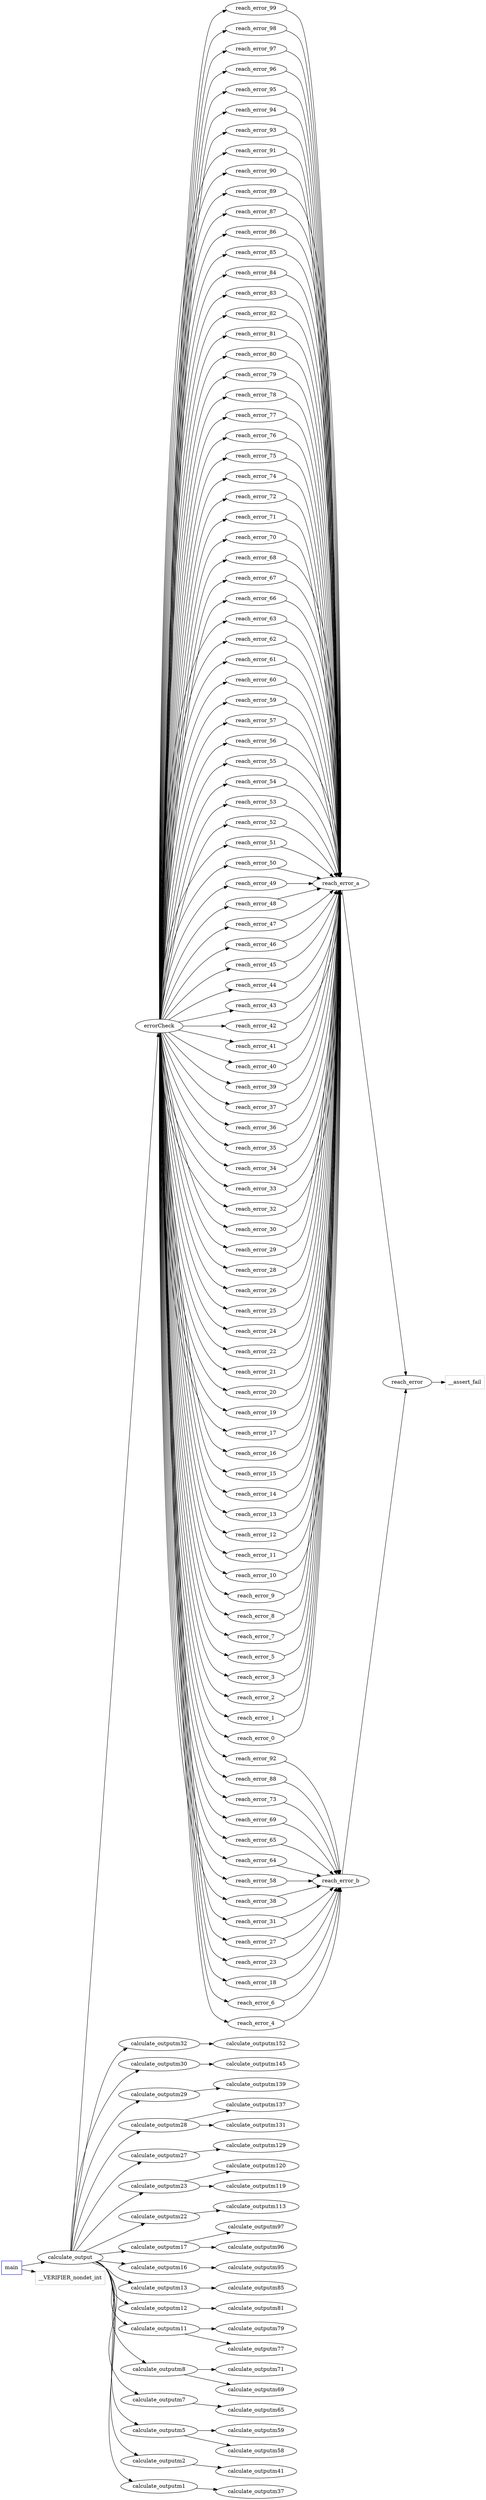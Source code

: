 digraph functioncalls {
rankdir=LR;

main [shape="box", color=blue];
errorCheck [label="errorCheck", ];
calculate_output -> errorCheck;
calculate_outputm32 [label="calculate_outputm32", ];
calculate_output -> calculate_outputm32;
calculate_outputm30 [label="calculate_outputm30", ];
calculate_output -> calculate_outputm30;
calculate_outputm29 [label="calculate_outputm29", ];
calculate_output -> calculate_outputm29;
calculate_outputm28 [label="calculate_outputm28", ];
calculate_output -> calculate_outputm28;
calculate_outputm27 [label="calculate_outputm27", ];
calculate_output -> calculate_outputm27;
calculate_outputm23 [label="calculate_outputm23", ];
calculate_output -> calculate_outputm23;
calculate_outputm22 [label="calculate_outputm22", ];
calculate_output -> calculate_outputm22;
calculate_outputm17 [label="calculate_outputm17", ];
calculate_output -> calculate_outputm17;
calculate_outputm16 [label="calculate_outputm16", ];
calculate_output -> calculate_outputm16;
calculate_outputm13 [label="calculate_outputm13", ];
calculate_output -> calculate_outputm13;
calculate_outputm12 [label="calculate_outputm12", ];
calculate_output -> calculate_outputm12;
calculate_outputm11 [label="calculate_outputm11", ];
calculate_output -> calculate_outputm11;
calculate_outputm8 [label="calculate_outputm8", ];
calculate_output -> calculate_outputm8;
calculate_outputm7 [label="calculate_outputm7", ];
calculate_output -> calculate_outputm7;
calculate_outputm5 [label="calculate_outputm5", ];
calculate_output -> calculate_outputm5;
calculate_outputm2 [label="calculate_outputm2", ];
calculate_output -> calculate_outputm2;
calculate_outputm1 [label="calculate_outputm1", ];
calculate_output -> calculate_outputm1;
calculate_outputm37 [label="calculate_outputm37", ];
calculate_outputm1 -> calculate_outputm37;
calculate_outputm79 [label="calculate_outputm79", ];
calculate_outputm11 -> calculate_outputm79;
calculate_outputm77 [label="calculate_outputm77", ];
calculate_outputm11 -> calculate_outputm77;
calculate_outputm81 [label="calculate_outputm81", ];
calculate_outputm12 -> calculate_outputm81;
calculate_outputm85 [label="calculate_outputm85", ];
calculate_outputm13 -> calculate_outputm85;
calculate_outputm95 [label="calculate_outputm95", ];
calculate_outputm16 -> calculate_outputm95;
calculate_outputm97 [label="calculate_outputm97", ];
calculate_outputm17 -> calculate_outputm97;
calculate_outputm96 [label="calculate_outputm96", ];
calculate_outputm17 -> calculate_outputm96;
calculate_outputm41 [label="calculate_outputm41", ];
calculate_outputm2 -> calculate_outputm41;
calculate_outputm113 [label="calculate_outputm113", ];
calculate_outputm22 -> calculate_outputm113;
calculate_outputm120 [label="calculate_outputm120", ];
calculate_outputm23 -> calculate_outputm120;
calculate_outputm119 [label="calculate_outputm119", ];
calculate_outputm23 -> calculate_outputm119;
calculate_outputm129 [label="calculate_outputm129", ];
calculate_outputm27 -> calculate_outputm129;
calculate_outputm137 [label="calculate_outputm137", ];
calculate_outputm28 -> calculate_outputm137;
calculate_outputm131 [label="calculate_outputm131", ];
calculate_outputm28 -> calculate_outputm131;
calculate_outputm139 [label="calculate_outputm139", ];
calculate_outputm29 -> calculate_outputm139;
calculate_outputm145 [label="calculate_outputm145", ];
calculate_outputm30 -> calculate_outputm145;
calculate_outputm152 [label="calculate_outputm152", ];
calculate_outputm32 -> calculate_outputm152;
calculate_outputm59 [label="calculate_outputm59", ];
calculate_outputm5 -> calculate_outputm59;
calculate_outputm58 [label="calculate_outputm58", ];
calculate_outputm5 -> calculate_outputm58;
calculate_outputm65 [label="calculate_outputm65", ];
calculate_outputm7 -> calculate_outputm65;
calculate_outputm71 [label="calculate_outputm71", ];
calculate_outputm8 -> calculate_outputm71;
calculate_outputm69 [label="calculate_outputm69", ];
calculate_outputm8 -> calculate_outputm69;
reach_error_99 [label="reach_error_99", ];
errorCheck -> reach_error_99;
reach_error_98 [label="reach_error_98", ];
errorCheck -> reach_error_98;
reach_error_97 [label="reach_error_97", ];
errorCheck -> reach_error_97;
reach_error_96 [label="reach_error_96", ];
errorCheck -> reach_error_96;
reach_error_95 [label="reach_error_95", ];
errorCheck -> reach_error_95;
reach_error_94 [label="reach_error_94", ];
errorCheck -> reach_error_94;
reach_error_93 [label="reach_error_93", ];
errorCheck -> reach_error_93;
reach_error_92 [label="reach_error_92", ];
errorCheck -> reach_error_92;
reach_error_91 [label="reach_error_91", ];
errorCheck -> reach_error_91;
reach_error_90 [label="reach_error_90", ];
errorCheck -> reach_error_90;
reach_error_89 [label="reach_error_89", ];
errorCheck -> reach_error_89;
reach_error_88 [label="reach_error_88", ];
errorCheck -> reach_error_88;
reach_error_87 [label="reach_error_87", ];
errorCheck -> reach_error_87;
reach_error_86 [label="reach_error_86", ];
errorCheck -> reach_error_86;
reach_error_85 [label="reach_error_85", ];
errorCheck -> reach_error_85;
reach_error_84 [label="reach_error_84", ];
errorCheck -> reach_error_84;
reach_error_83 [label="reach_error_83", ];
errorCheck -> reach_error_83;
reach_error_82 [label="reach_error_82", ];
errorCheck -> reach_error_82;
reach_error_81 [label="reach_error_81", ];
errorCheck -> reach_error_81;
reach_error_80 [label="reach_error_80", ];
errorCheck -> reach_error_80;
reach_error_79 [label="reach_error_79", ];
errorCheck -> reach_error_79;
reach_error_78 [label="reach_error_78", ];
errorCheck -> reach_error_78;
reach_error_77 [label="reach_error_77", ];
errorCheck -> reach_error_77;
reach_error_76 [label="reach_error_76", ];
errorCheck -> reach_error_76;
reach_error_75 [label="reach_error_75", ];
errorCheck -> reach_error_75;
reach_error_74 [label="reach_error_74", ];
errorCheck -> reach_error_74;
reach_error_73 [label="reach_error_73", ];
errorCheck -> reach_error_73;
reach_error_72 [label="reach_error_72", ];
errorCheck -> reach_error_72;
reach_error_71 [label="reach_error_71", ];
errorCheck -> reach_error_71;
reach_error_70 [label="reach_error_70", ];
errorCheck -> reach_error_70;
reach_error_69 [label="reach_error_69", ];
errorCheck -> reach_error_69;
reach_error_68 [label="reach_error_68", ];
errorCheck -> reach_error_68;
reach_error_67 [label="reach_error_67", ];
errorCheck -> reach_error_67;
reach_error_66 [label="reach_error_66", ];
errorCheck -> reach_error_66;
reach_error_65 [label="reach_error_65", ];
errorCheck -> reach_error_65;
reach_error_64 [label="reach_error_64", ];
errorCheck -> reach_error_64;
reach_error_63 [label="reach_error_63", ];
errorCheck -> reach_error_63;
reach_error_62 [label="reach_error_62", ];
errorCheck -> reach_error_62;
reach_error_61 [label="reach_error_61", ];
errorCheck -> reach_error_61;
reach_error_60 [label="reach_error_60", ];
errorCheck -> reach_error_60;
reach_error_59 [label="reach_error_59", ];
errorCheck -> reach_error_59;
reach_error_58 [label="reach_error_58", ];
errorCheck -> reach_error_58;
reach_error_57 [label="reach_error_57", ];
errorCheck -> reach_error_57;
reach_error_56 [label="reach_error_56", ];
errorCheck -> reach_error_56;
reach_error_55 [label="reach_error_55", ];
errorCheck -> reach_error_55;
reach_error_54 [label="reach_error_54", ];
errorCheck -> reach_error_54;
reach_error_53 [label="reach_error_53", ];
errorCheck -> reach_error_53;
reach_error_52 [label="reach_error_52", ];
errorCheck -> reach_error_52;
reach_error_51 [label="reach_error_51", ];
errorCheck -> reach_error_51;
reach_error_50 [label="reach_error_50", ];
errorCheck -> reach_error_50;
reach_error_49 [label="reach_error_49", ];
errorCheck -> reach_error_49;
reach_error_48 [label="reach_error_48", ];
errorCheck -> reach_error_48;
reach_error_47 [label="reach_error_47", ];
errorCheck -> reach_error_47;
reach_error_46 [label="reach_error_46", ];
errorCheck -> reach_error_46;
reach_error_45 [label="reach_error_45", ];
errorCheck -> reach_error_45;
reach_error_44 [label="reach_error_44", ];
errorCheck -> reach_error_44;
reach_error_43 [label="reach_error_43", ];
errorCheck -> reach_error_43;
reach_error_42 [label="reach_error_42", ];
errorCheck -> reach_error_42;
reach_error_41 [label="reach_error_41", ];
errorCheck -> reach_error_41;
reach_error_40 [label="reach_error_40", ];
errorCheck -> reach_error_40;
reach_error_39 [label="reach_error_39", ];
errorCheck -> reach_error_39;
reach_error_38 [label="reach_error_38", ];
errorCheck -> reach_error_38;
reach_error_37 [label="reach_error_37", ];
errorCheck -> reach_error_37;
reach_error_36 [label="reach_error_36", ];
errorCheck -> reach_error_36;
reach_error_35 [label="reach_error_35", ];
errorCheck -> reach_error_35;
reach_error_34 [label="reach_error_34", ];
errorCheck -> reach_error_34;
reach_error_33 [label="reach_error_33", ];
errorCheck -> reach_error_33;
reach_error_32 [label="reach_error_32", ];
errorCheck -> reach_error_32;
reach_error_31 [label="reach_error_31", ];
errorCheck -> reach_error_31;
reach_error_30 [label="reach_error_30", ];
errorCheck -> reach_error_30;
reach_error_29 [label="reach_error_29", ];
errorCheck -> reach_error_29;
reach_error_28 [label="reach_error_28", ];
errorCheck -> reach_error_28;
reach_error_27 [label="reach_error_27", ];
errorCheck -> reach_error_27;
reach_error_26 [label="reach_error_26", ];
errorCheck -> reach_error_26;
reach_error_25 [label="reach_error_25", ];
errorCheck -> reach_error_25;
reach_error_24 [label="reach_error_24", ];
errorCheck -> reach_error_24;
reach_error_23 [label="reach_error_23", ];
errorCheck -> reach_error_23;
reach_error_22 [label="reach_error_22", ];
errorCheck -> reach_error_22;
reach_error_21 [label="reach_error_21", ];
errorCheck -> reach_error_21;
reach_error_20 [label="reach_error_20", ];
errorCheck -> reach_error_20;
reach_error_19 [label="reach_error_19", ];
errorCheck -> reach_error_19;
reach_error_18 [label="reach_error_18", ];
errorCheck -> reach_error_18;
reach_error_17 [label="reach_error_17", ];
errorCheck -> reach_error_17;
reach_error_16 [label="reach_error_16", ];
errorCheck -> reach_error_16;
reach_error_15 [label="reach_error_15", ];
errorCheck -> reach_error_15;
reach_error_14 [label="reach_error_14", ];
errorCheck -> reach_error_14;
reach_error_13 [label="reach_error_13", ];
errorCheck -> reach_error_13;
reach_error_12 [label="reach_error_12", ];
errorCheck -> reach_error_12;
reach_error_11 [label="reach_error_11", ];
errorCheck -> reach_error_11;
reach_error_10 [label="reach_error_10", ];
errorCheck -> reach_error_10;
reach_error_9 [label="reach_error_9", ];
errorCheck -> reach_error_9;
reach_error_8 [label="reach_error_8", ];
errorCheck -> reach_error_8;
reach_error_7 [label="reach_error_7", ];
errorCheck -> reach_error_7;
reach_error_6 [label="reach_error_6", ];
errorCheck -> reach_error_6;
reach_error_5 [label="reach_error_5", ];
errorCheck -> reach_error_5;
reach_error_4 [label="reach_error_4", ];
errorCheck -> reach_error_4;
reach_error_3 [label="reach_error_3", ];
errorCheck -> reach_error_3;
reach_error_2 [label="reach_error_2", ];
errorCheck -> reach_error_2;
reach_error_1 [label="reach_error_1", ];
errorCheck -> reach_error_1;
reach_error_0 [label="reach_error_0", ];
errorCheck -> reach_error_0;
__VERIFIER_nondet_int [label="__VERIFIER_nondet_int", shape="box", color=grey];
main -> __VERIFIER_nondet_int;
calculate_output [label="calculate_output", ];
main -> calculate_output;
__assert_fail [label="__assert_fail", shape="box", color=grey];
reach_error -> __assert_fail;
reach_error_a [label="reach_error_a", ];
reach_error_0 -> reach_error_a;
reach_error_1 -> reach_error_a;
reach_error_10 -> reach_error_a;
reach_error_11 -> reach_error_a;
reach_error_12 -> reach_error_a;
reach_error_13 -> reach_error_a;
reach_error_14 -> reach_error_a;
reach_error_15 -> reach_error_a;
reach_error_16 -> reach_error_a;
reach_error_17 -> reach_error_a;
reach_error_b [label="reach_error_b", ];
reach_error_18 -> reach_error_b;
reach_error_19 -> reach_error_a;
reach_error_2 -> reach_error_a;
reach_error_20 -> reach_error_a;
reach_error_21 -> reach_error_a;
reach_error_22 -> reach_error_a;
reach_error_23 -> reach_error_b;
reach_error_24 -> reach_error_a;
reach_error_25 -> reach_error_a;
reach_error_26 -> reach_error_a;
reach_error_27 -> reach_error_b;
reach_error_28 -> reach_error_a;
reach_error_29 -> reach_error_a;
reach_error_3 -> reach_error_a;
reach_error_30 -> reach_error_a;
reach_error_31 -> reach_error_b;
reach_error_32 -> reach_error_a;
reach_error_33 -> reach_error_a;
reach_error_34 -> reach_error_a;
reach_error_35 -> reach_error_a;
reach_error_36 -> reach_error_a;
reach_error_37 -> reach_error_a;
reach_error_38 -> reach_error_b;
reach_error_39 -> reach_error_a;
reach_error_4 -> reach_error_b;
reach_error_40 -> reach_error_a;
reach_error_41 -> reach_error_a;
reach_error_42 -> reach_error_a;
reach_error_43 -> reach_error_a;
reach_error_44 -> reach_error_a;
reach_error_45 -> reach_error_a;
reach_error_46 -> reach_error_a;
reach_error_47 -> reach_error_a;
reach_error_48 -> reach_error_a;
reach_error_49 -> reach_error_a;
reach_error_5 -> reach_error_a;
reach_error_50 -> reach_error_a;
reach_error_51 -> reach_error_a;
reach_error_52 -> reach_error_a;
reach_error_53 -> reach_error_a;
reach_error_54 -> reach_error_a;
reach_error_55 -> reach_error_a;
reach_error_56 -> reach_error_a;
reach_error_57 -> reach_error_a;
reach_error_58 -> reach_error_b;
reach_error_59 -> reach_error_a;
reach_error_6 -> reach_error_b;
reach_error_60 -> reach_error_a;
reach_error_61 -> reach_error_a;
reach_error_62 -> reach_error_a;
reach_error_63 -> reach_error_a;
reach_error_64 -> reach_error_b;
reach_error_65 -> reach_error_b;
reach_error_66 -> reach_error_a;
reach_error_67 -> reach_error_a;
reach_error_68 -> reach_error_a;
reach_error_69 -> reach_error_b;
reach_error_7 -> reach_error_a;
reach_error_70 -> reach_error_a;
reach_error_71 -> reach_error_a;
reach_error_72 -> reach_error_a;
reach_error_73 -> reach_error_b;
reach_error_74 -> reach_error_a;
reach_error_75 -> reach_error_a;
reach_error_76 -> reach_error_a;
reach_error_77 -> reach_error_a;
reach_error_78 -> reach_error_a;
reach_error_79 -> reach_error_a;
reach_error_8 -> reach_error_a;
reach_error_80 -> reach_error_a;
reach_error_81 -> reach_error_a;
reach_error_82 -> reach_error_a;
reach_error_83 -> reach_error_a;
reach_error_84 -> reach_error_a;
reach_error_85 -> reach_error_a;
reach_error_86 -> reach_error_a;
reach_error_87 -> reach_error_a;
reach_error_88 -> reach_error_b;
reach_error_89 -> reach_error_a;
reach_error_9 -> reach_error_a;
reach_error_90 -> reach_error_a;
reach_error_91 -> reach_error_a;
reach_error_92 -> reach_error_b;
reach_error_93 -> reach_error_a;
reach_error_94 -> reach_error_a;
reach_error_95 -> reach_error_a;
reach_error_96 -> reach_error_a;
reach_error_97 -> reach_error_a;
reach_error_98 -> reach_error_a;
reach_error_99 -> reach_error_a;
reach_error [label="reach_error", ];
reach_error_a -> reach_error;
reach_error_b -> reach_error;
}
